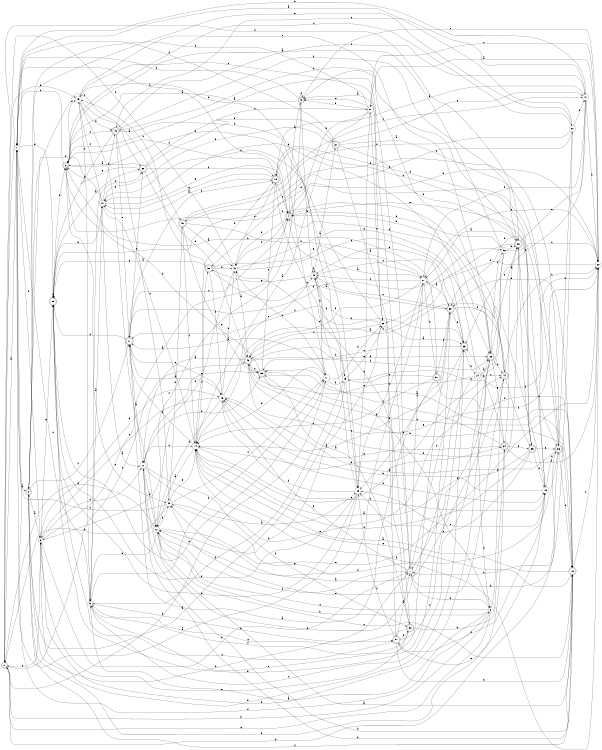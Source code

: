 digraph n43_1 {
__start0 [label="" shape="none"];

rankdir=LR;
size="8,5";

s0 [style="rounded,filled", color="black", fillcolor="white" shape="doublecircle", label="0"];
s1 [style="filled", color="black", fillcolor="white" shape="circle", label="1"];
s2 [style="rounded,filled", color="black", fillcolor="white" shape="doublecircle", label="2"];
s3 [style="filled", color="black", fillcolor="white" shape="circle", label="3"];
s4 [style="rounded,filled", color="black", fillcolor="white" shape="doublecircle", label="4"];
s5 [style="rounded,filled", color="black", fillcolor="white" shape="doublecircle", label="5"];
s6 [style="rounded,filled", color="black", fillcolor="white" shape="doublecircle", label="6"];
s7 [style="rounded,filled", color="black", fillcolor="white" shape="doublecircle", label="7"];
s8 [style="filled", color="black", fillcolor="white" shape="circle", label="8"];
s9 [style="filled", color="black", fillcolor="white" shape="circle", label="9"];
s10 [style="filled", color="black", fillcolor="white" shape="circle", label="10"];
s11 [style="filled", color="black", fillcolor="white" shape="circle", label="11"];
s12 [style="filled", color="black", fillcolor="white" shape="circle", label="12"];
s13 [style="rounded,filled", color="black", fillcolor="white" shape="doublecircle", label="13"];
s14 [style="filled", color="black", fillcolor="white" shape="circle", label="14"];
s15 [style="filled", color="black", fillcolor="white" shape="circle", label="15"];
s16 [style="filled", color="black", fillcolor="white" shape="circle", label="16"];
s17 [style="rounded,filled", color="black", fillcolor="white" shape="doublecircle", label="17"];
s18 [style="rounded,filled", color="black", fillcolor="white" shape="doublecircle", label="18"];
s19 [style="filled", color="black", fillcolor="white" shape="circle", label="19"];
s20 [style="filled", color="black", fillcolor="white" shape="circle", label="20"];
s21 [style="filled", color="black", fillcolor="white" shape="circle", label="21"];
s22 [style="filled", color="black", fillcolor="white" shape="circle", label="22"];
s23 [style="rounded,filled", color="black", fillcolor="white" shape="doublecircle", label="23"];
s24 [style="filled", color="black", fillcolor="white" shape="circle", label="24"];
s25 [style="rounded,filled", color="black", fillcolor="white" shape="doublecircle", label="25"];
s26 [style="rounded,filled", color="black", fillcolor="white" shape="doublecircle", label="26"];
s27 [style="filled", color="black", fillcolor="white" shape="circle", label="27"];
s28 [style="filled", color="black", fillcolor="white" shape="circle", label="28"];
s29 [style="rounded,filled", color="black", fillcolor="white" shape="doublecircle", label="29"];
s30 [style="rounded,filled", color="black", fillcolor="white" shape="doublecircle", label="30"];
s31 [style="rounded,filled", color="black", fillcolor="white" shape="doublecircle", label="31"];
s32 [style="rounded,filled", color="black", fillcolor="white" shape="doublecircle", label="32"];
s33 [style="rounded,filled", color="black", fillcolor="white" shape="doublecircle", label="33"];
s34 [style="rounded,filled", color="black", fillcolor="white" shape="doublecircle", label="34"];
s35 [style="rounded,filled", color="black", fillcolor="white" shape="doublecircle", label="35"];
s36 [style="rounded,filled", color="black", fillcolor="white" shape="doublecircle", label="36"];
s37 [style="filled", color="black", fillcolor="white" shape="circle", label="37"];
s38 [style="rounded,filled", color="black", fillcolor="white" shape="doublecircle", label="38"];
s39 [style="rounded,filled", color="black", fillcolor="white" shape="doublecircle", label="39"];
s40 [style="filled", color="black", fillcolor="white" shape="circle", label="40"];
s41 [style="filled", color="black", fillcolor="white" shape="circle", label="41"];
s42 [style="filled", color="black", fillcolor="white" shape="circle", label="42"];
s43 [style="rounded,filled", color="black", fillcolor="white" shape="doublecircle", label="43"];
s44 [style="rounded,filled", color="black", fillcolor="white" shape="doublecircle", label="44"];
s45 [style="filled", color="black", fillcolor="white" shape="circle", label="45"];
s46 [style="rounded,filled", color="black", fillcolor="white" shape="doublecircle", label="46"];
s47 [style="filled", color="black", fillcolor="white" shape="circle", label="47"];
s48 [style="rounded,filled", color="black", fillcolor="white" shape="doublecircle", label="48"];
s49 [style="filled", color="black", fillcolor="white" shape="circle", label="49"];
s50 [style="rounded,filled", color="black", fillcolor="white" shape="doublecircle", label="50"];
s51 [style="rounded,filled", color="black", fillcolor="white" shape="doublecircle", label="51"];
s52 [style="filled", color="black", fillcolor="white" shape="circle", label="52"];
s0 -> s1 [label="a"];
s0 -> s41 [label="b"];
s0 -> s43 [label="c"];
s0 -> s36 [label="d"];
s0 -> s49 [label="e"];
s0 -> s26 [label="f"];
s1 -> s2 [label="a"];
s1 -> s4 [label="b"];
s1 -> s9 [label="c"];
s1 -> s29 [label="d"];
s1 -> s3 [label="e"];
s1 -> s8 [label="f"];
s2 -> s3 [label="a"];
s2 -> s34 [label="b"];
s2 -> s30 [label="c"];
s2 -> s7 [label="d"];
s2 -> s37 [label="e"];
s2 -> s17 [label="f"];
s3 -> s4 [label="a"];
s3 -> s7 [label="b"];
s3 -> s0 [label="c"];
s3 -> s16 [label="d"];
s3 -> s29 [label="e"];
s3 -> s11 [label="f"];
s4 -> s5 [label="a"];
s4 -> s20 [label="b"];
s4 -> s17 [label="c"];
s4 -> s25 [label="d"];
s4 -> s35 [label="e"];
s4 -> s42 [label="f"];
s5 -> s6 [label="a"];
s5 -> s40 [label="b"];
s5 -> s3 [label="c"];
s5 -> s1 [label="d"];
s5 -> s20 [label="e"];
s5 -> s5 [label="f"];
s6 -> s7 [label="a"];
s6 -> s41 [label="b"];
s6 -> s1 [label="c"];
s6 -> s49 [label="d"];
s6 -> s45 [label="e"];
s6 -> s48 [label="f"];
s7 -> s5 [label="a"];
s7 -> s8 [label="b"];
s7 -> s27 [label="c"];
s7 -> s23 [label="d"];
s7 -> s16 [label="e"];
s7 -> s12 [label="f"];
s8 -> s9 [label="a"];
s8 -> s12 [label="b"];
s8 -> s12 [label="c"];
s8 -> s44 [label="d"];
s8 -> s0 [label="e"];
s8 -> s0 [label="f"];
s9 -> s10 [label="a"];
s9 -> s50 [label="b"];
s9 -> s25 [label="c"];
s9 -> s30 [label="d"];
s9 -> s39 [label="e"];
s9 -> s41 [label="f"];
s10 -> s11 [label="a"];
s10 -> s48 [label="b"];
s10 -> s14 [label="c"];
s10 -> s2 [label="d"];
s10 -> s4 [label="e"];
s10 -> s49 [label="f"];
s11 -> s12 [label="a"];
s11 -> s13 [label="b"];
s11 -> s14 [label="c"];
s11 -> s33 [label="d"];
s11 -> s44 [label="e"];
s11 -> s32 [label="f"];
s12 -> s13 [label="a"];
s12 -> s9 [label="b"];
s12 -> s13 [label="c"];
s12 -> s0 [label="d"];
s12 -> s26 [label="e"];
s12 -> s45 [label="f"];
s13 -> s14 [label="a"];
s13 -> s11 [label="b"];
s13 -> s20 [label="c"];
s13 -> s39 [label="d"];
s13 -> s14 [label="e"];
s13 -> s2 [label="f"];
s14 -> s12 [label="a"];
s14 -> s15 [label="b"];
s14 -> s38 [label="c"];
s14 -> s18 [label="d"];
s14 -> s34 [label="e"];
s14 -> s17 [label="f"];
s15 -> s14 [label="a"];
s15 -> s16 [label="b"];
s15 -> s36 [label="c"];
s15 -> s18 [label="d"];
s15 -> s28 [label="e"];
s15 -> s50 [label="f"];
s16 -> s17 [label="a"];
s16 -> s42 [label="b"];
s16 -> s3 [label="c"];
s16 -> s15 [label="d"];
s16 -> s40 [label="e"];
s16 -> s12 [label="f"];
s17 -> s11 [label="a"];
s17 -> s18 [label="b"];
s17 -> s30 [label="c"];
s17 -> s29 [label="d"];
s17 -> s16 [label="e"];
s17 -> s52 [label="f"];
s18 -> s10 [label="a"];
s18 -> s19 [label="b"];
s18 -> s4 [label="c"];
s18 -> s42 [label="d"];
s18 -> s10 [label="e"];
s18 -> s6 [label="f"];
s19 -> s2 [label="a"];
s19 -> s20 [label="b"];
s19 -> s28 [label="c"];
s19 -> s49 [label="d"];
s19 -> s22 [label="e"];
s19 -> s9 [label="f"];
s20 -> s21 [label="a"];
s20 -> s22 [label="b"];
s20 -> s21 [label="c"];
s20 -> s43 [label="d"];
s20 -> s27 [label="e"];
s20 -> s14 [label="f"];
s21 -> s14 [label="a"];
s21 -> s4 [label="b"];
s21 -> s22 [label="c"];
s21 -> s2 [label="d"];
s21 -> s5 [label="e"];
s21 -> s5 [label="f"];
s22 -> s23 [label="a"];
s22 -> s40 [label="b"];
s22 -> s43 [label="c"];
s22 -> s12 [label="d"];
s22 -> s50 [label="e"];
s22 -> s10 [label="f"];
s23 -> s14 [label="a"];
s23 -> s24 [label="b"];
s23 -> s33 [label="c"];
s23 -> s40 [label="d"];
s23 -> s3 [label="e"];
s23 -> s17 [label="f"];
s24 -> s25 [label="a"];
s24 -> s10 [label="b"];
s24 -> s44 [label="c"];
s24 -> s11 [label="d"];
s24 -> s43 [label="e"];
s24 -> s8 [label="f"];
s25 -> s5 [label="a"];
s25 -> s3 [label="b"];
s25 -> s26 [label="c"];
s25 -> s44 [label="d"];
s25 -> s34 [label="e"];
s25 -> s52 [label="f"];
s26 -> s27 [label="a"];
s26 -> s43 [label="b"];
s26 -> s36 [label="c"];
s26 -> s48 [label="d"];
s26 -> s47 [label="e"];
s26 -> s35 [label="f"];
s27 -> s4 [label="a"];
s27 -> s28 [label="b"];
s27 -> s40 [label="c"];
s27 -> s51 [label="d"];
s27 -> s45 [label="e"];
s27 -> s43 [label="f"];
s28 -> s1 [label="a"];
s28 -> s29 [label="b"];
s28 -> s21 [label="c"];
s28 -> s40 [label="d"];
s28 -> s29 [label="e"];
s28 -> s16 [label="f"];
s29 -> s30 [label="a"];
s29 -> s10 [label="b"];
s29 -> s50 [label="c"];
s29 -> s36 [label="d"];
s29 -> s29 [label="e"];
s29 -> s6 [label="f"];
s30 -> s6 [label="a"];
s30 -> s31 [label="b"];
s30 -> s21 [label="c"];
s30 -> s43 [label="d"];
s30 -> s6 [label="e"];
s30 -> s18 [label="f"];
s31 -> s32 [label="a"];
s31 -> s10 [label="b"];
s31 -> s15 [label="c"];
s31 -> s26 [label="d"];
s31 -> s47 [label="e"];
s31 -> s1 [label="f"];
s32 -> s33 [label="a"];
s32 -> s34 [label="b"];
s32 -> s9 [label="c"];
s32 -> s42 [label="d"];
s32 -> s3 [label="e"];
s32 -> s9 [label="f"];
s33 -> s13 [label="a"];
s33 -> s8 [label="b"];
s33 -> s18 [label="c"];
s33 -> s6 [label="d"];
s33 -> s11 [label="e"];
s33 -> s13 [label="f"];
s34 -> s26 [label="a"];
s34 -> s23 [label="b"];
s34 -> s33 [label="c"];
s34 -> s35 [label="d"];
s34 -> s16 [label="e"];
s34 -> s20 [label="f"];
s35 -> s14 [label="a"];
s35 -> s18 [label="b"];
s35 -> s28 [label="c"];
s35 -> s15 [label="d"];
s35 -> s36 [label="e"];
s35 -> s14 [label="f"];
s36 -> s16 [label="a"];
s36 -> s37 [label="b"];
s36 -> s7 [label="c"];
s36 -> s13 [label="d"];
s36 -> s39 [label="e"];
s36 -> s12 [label="f"];
s37 -> s1 [label="a"];
s37 -> s7 [label="b"];
s37 -> s6 [label="c"];
s37 -> s38 [label="d"];
s37 -> s47 [label="e"];
s37 -> s46 [label="f"];
s38 -> s39 [label="a"];
s38 -> s42 [label="b"];
s38 -> s49 [label="c"];
s38 -> s29 [label="d"];
s38 -> s27 [label="e"];
s38 -> s16 [label="f"];
s39 -> s27 [label="a"];
s39 -> s28 [label="b"];
s39 -> s40 [label="c"];
s39 -> s44 [label="d"];
s39 -> s29 [label="e"];
s39 -> s23 [label="f"];
s40 -> s31 [label="a"];
s40 -> s41 [label="b"];
s40 -> s39 [label="c"];
s40 -> s19 [label="d"];
s40 -> s38 [label="e"];
s40 -> s40 [label="f"];
s41 -> s17 [label="a"];
s41 -> s42 [label="b"];
s41 -> s29 [label="c"];
s41 -> s22 [label="d"];
s41 -> s14 [label="e"];
s41 -> s19 [label="f"];
s42 -> s43 [label="a"];
s42 -> s0 [label="b"];
s42 -> s23 [label="c"];
s42 -> s4 [label="d"];
s42 -> s25 [label="e"];
s42 -> s12 [label="f"];
s43 -> s11 [label="a"];
s43 -> s13 [label="b"];
s43 -> s33 [label="c"];
s43 -> s25 [label="d"];
s43 -> s20 [label="e"];
s43 -> s25 [label="f"];
s44 -> s45 [label="a"];
s44 -> s4 [label="b"];
s44 -> s20 [label="c"];
s44 -> s6 [label="d"];
s44 -> s45 [label="e"];
s44 -> s35 [label="f"];
s45 -> s28 [label="a"];
s45 -> s46 [label="b"];
s45 -> s41 [label="c"];
s45 -> s0 [label="d"];
s45 -> s14 [label="e"];
s45 -> s1 [label="f"];
s46 -> s42 [label="a"];
s46 -> s27 [label="b"];
s46 -> s47 [label="c"];
s46 -> s36 [label="d"];
s46 -> s33 [label="e"];
s46 -> s14 [label="f"];
s47 -> s18 [label="a"];
s47 -> s20 [label="b"];
s47 -> s48 [label="c"];
s47 -> s23 [label="d"];
s47 -> s1 [label="e"];
s47 -> s27 [label="f"];
s48 -> s45 [label="a"];
s48 -> s29 [label="b"];
s48 -> s47 [label="c"];
s48 -> s28 [label="d"];
s48 -> s17 [label="e"];
s48 -> s26 [label="f"];
s49 -> s46 [label="a"];
s49 -> s48 [label="b"];
s49 -> s22 [label="c"];
s49 -> s9 [label="d"];
s49 -> s25 [label="e"];
s49 -> s12 [label="f"];
s50 -> s7 [label="a"];
s50 -> s13 [label="b"];
s50 -> s23 [label="c"];
s50 -> s32 [label="d"];
s50 -> s15 [label="e"];
s50 -> s28 [label="f"];
s51 -> s17 [label="a"];
s51 -> s6 [label="b"];
s51 -> s19 [label="c"];
s51 -> s13 [label="d"];
s51 -> s14 [label="e"];
s51 -> s39 [label="f"];
s52 -> s6 [label="a"];
s52 -> s26 [label="b"];
s52 -> s20 [label="c"];
s52 -> s14 [label="d"];
s52 -> s4 [label="e"];
s52 -> s7 [label="f"];

}